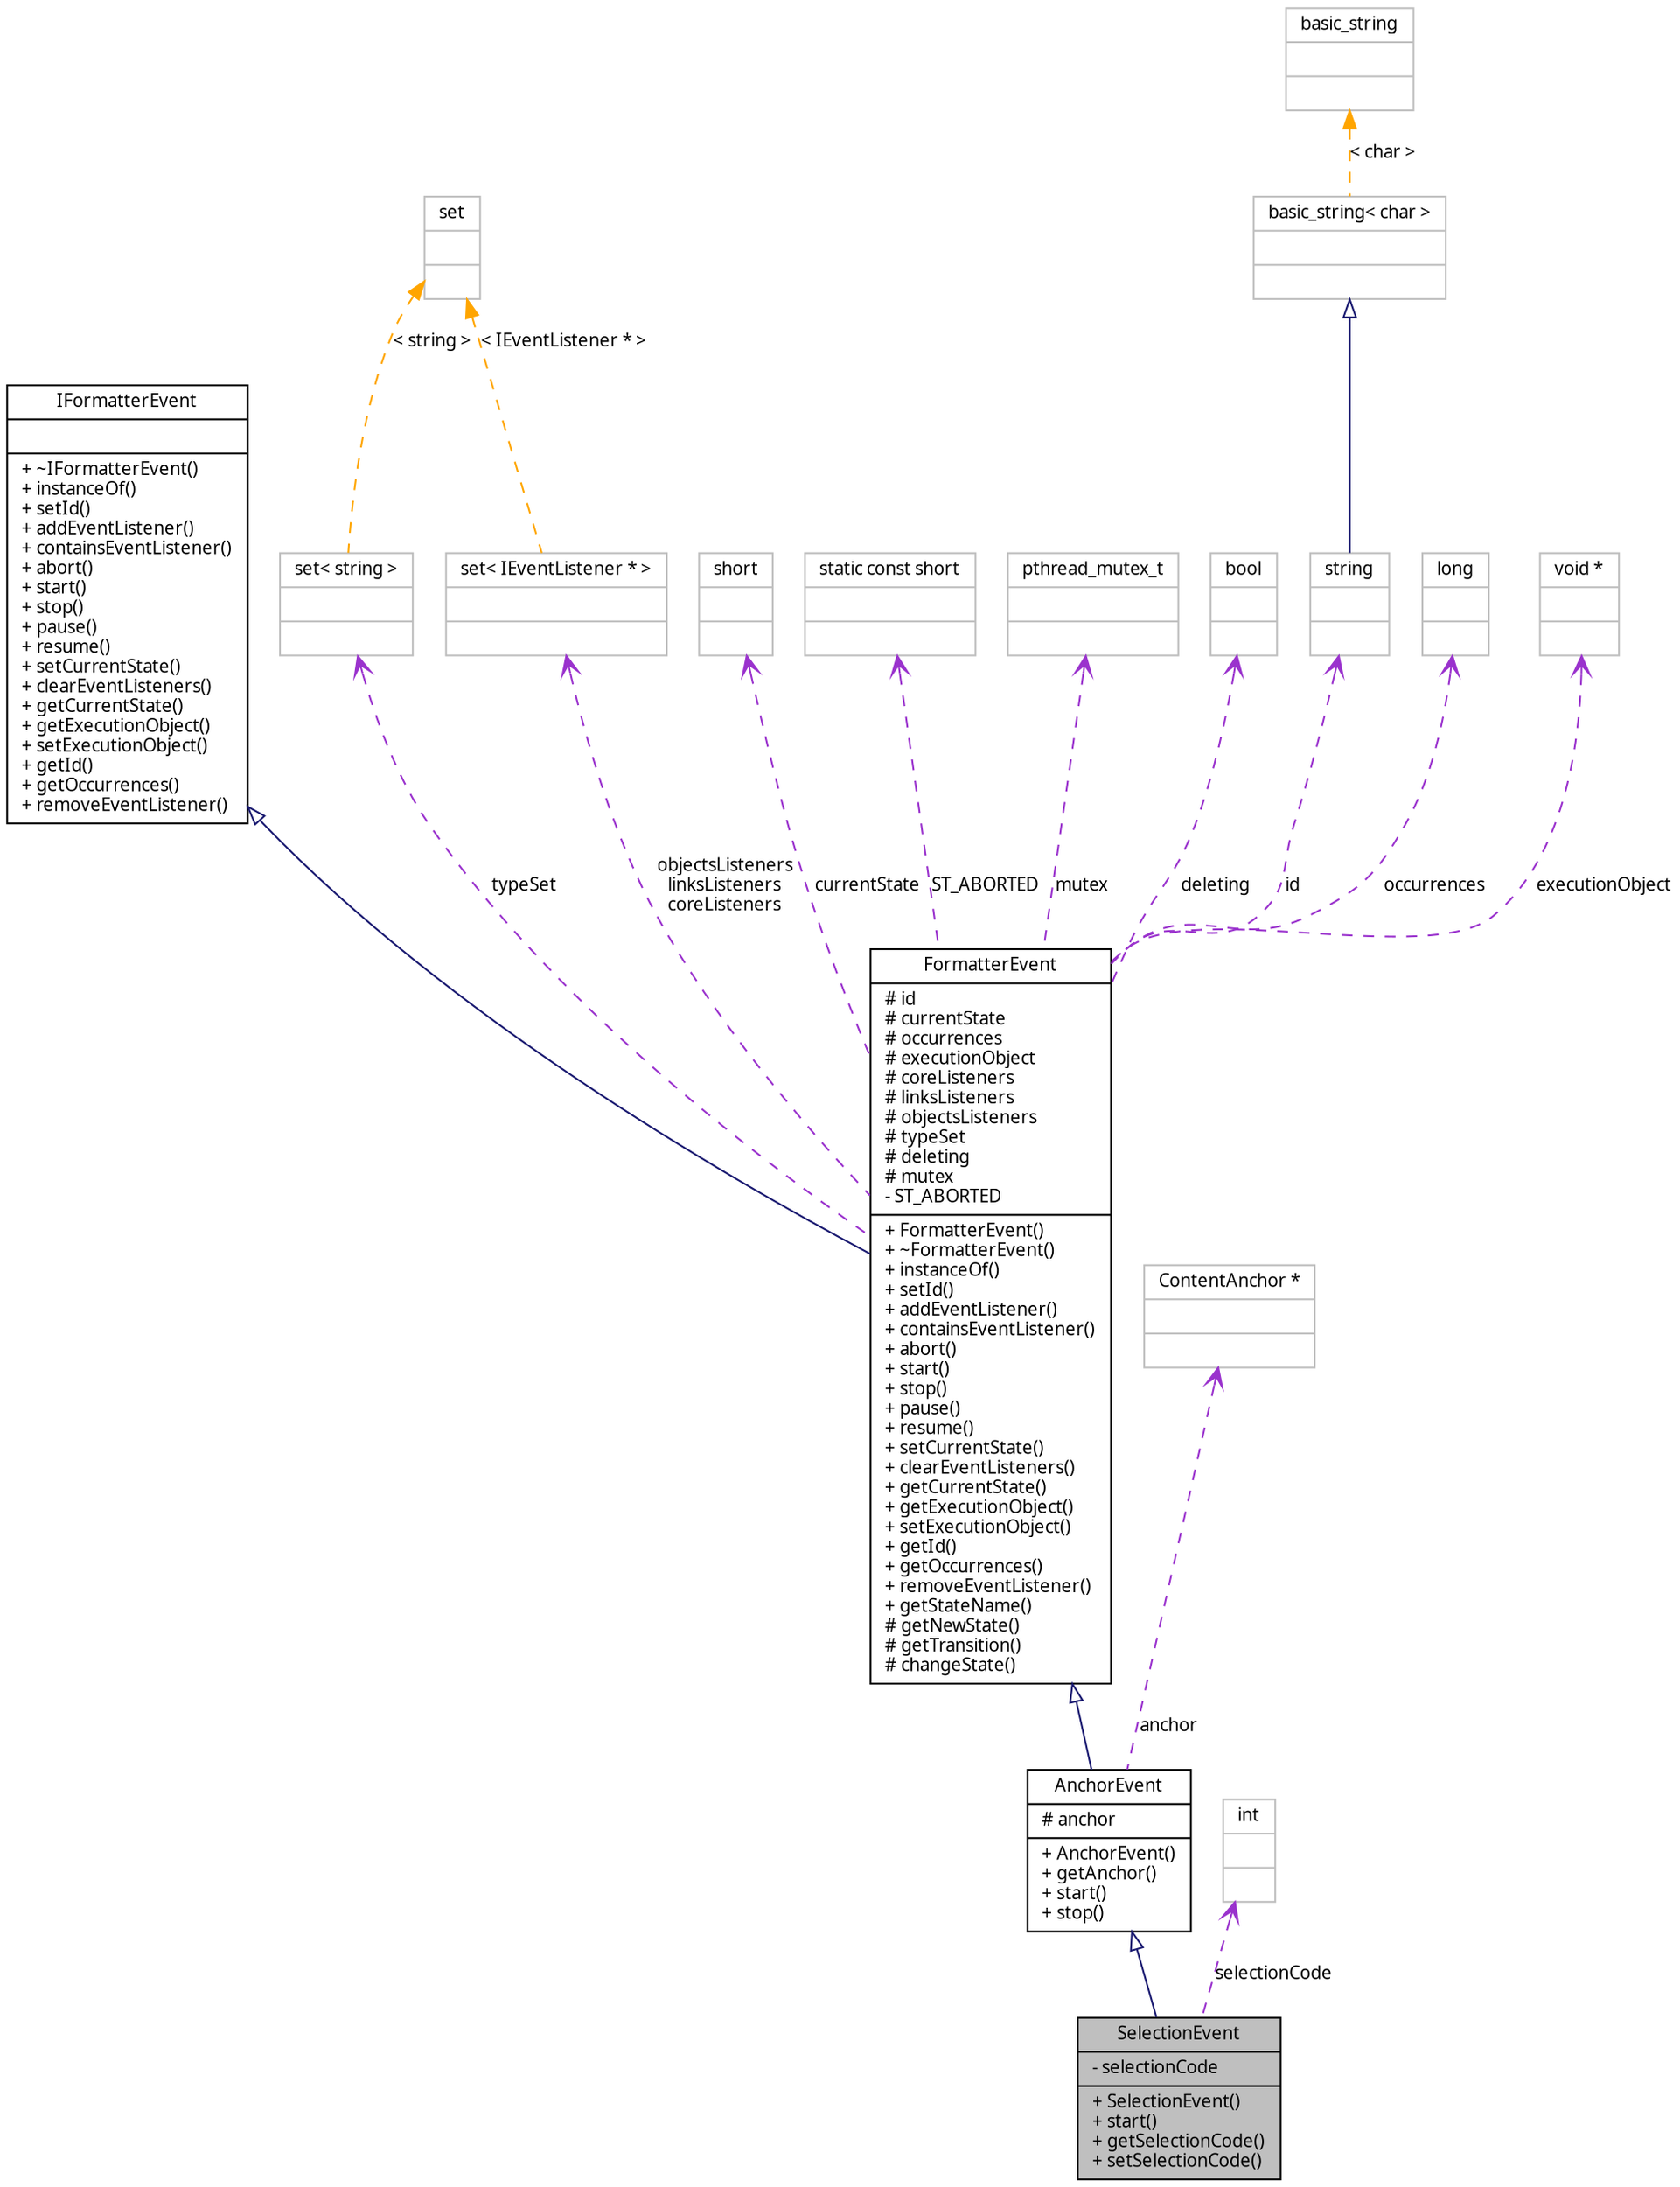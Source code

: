 digraph G
{
  edge [fontname="FreeSans.ttf",fontsize=10,labelfontname="FreeSans.ttf",labelfontsize=10];
  node [fontname="FreeSans.ttf",fontsize=10,shape=record];
  Node1 [label="{SelectionEvent\n|- selectionCode\l|+ SelectionEvent()\l+ start()\l+ getSelectionCode()\l+ setSelectionCode()\l}",height=0.2,width=0.4,color="black", fillcolor="grey75", style="filled" fontcolor="black"];
  Node2 -> Node1 [dir=back,color="midnightblue",fontsize=10,style="solid",arrowtail="empty"];
  Node2 [label="{AnchorEvent\n|# anchor\l|+ AnchorEvent()\l+ getAnchor()\l+ start()\l+ stop()\l}",height=0.2,width=0.4,color="black", fillcolor="white", style="filled",URL="$classbr_1_1pucrio_1_1telemidia_1_1ginga_1_1ncl_1_1model_1_1event_1_1AnchorEvent.html"];
  Node3 -> Node2 [dir=back,color="midnightblue",fontsize=10,style="solid",arrowtail="empty"];
  Node3 [label="{FormatterEvent\n|# id\l# currentState\l# occurrences\l# executionObject\l# coreListeners\l# linksListeners\l# objectsListeners\l# typeSet\l# deleting\l# mutex\l- ST_ABORTED\l|+ FormatterEvent()\l+ ~FormatterEvent()\l+ instanceOf()\l+ setId()\l+ addEventListener()\l+ containsEventListener()\l+ abort()\l+ start()\l+ stop()\l+ pause()\l+ resume()\l+ setCurrentState()\l+ clearEventListeners()\l+ getCurrentState()\l+ getExecutionObject()\l+ setExecutionObject()\l+ getId()\l+ getOccurrences()\l+ removeEventListener()\l+ getStateName()\l# getNewState()\l# getTransition()\l# changeState()\l}",height=0.2,width=0.4,color="black", fillcolor="white", style="filled",URL="$classbr_1_1pucrio_1_1telemidia_1_1ginga_1_1ncl_1_1model_1_1event_1_1FormatterEvent.html"];
  Node4 -> Node3 [dir=back,color="midnightblue",fontsize=10,style="solid",arrowtail="empty"];
  Node4 [label="{IFormatterEvent\n||+ ~IFormatterEvent()\l+ instanceOf()\l+ setId()\l+ addEventListener()\l+ containsEventListener()\l+ abort()\l+ start()\l+ stop()\l+ pause()\l+ resume()\l+ setCurrentState()\l+ clearEventListeners()\l+ getCurrentState()\l+ getExecutionObject()\l+ setExecutionObject()\l+ getId()\l+ getOccurrences()\l+ removeEventListener()\l}",height=0.2,width=0.4,color="black", fillcolor="white", style="filled",URL="$classbr_1_1pucrio_1_1telemidia_1_1ginga_1_1ncl_1_1model_1_1event_1_1IFormatterEvent.html"];
  Node5 -> Node3 [dir=back,color="darkorchid3",fontsize=10,style="dashed",label="typeSet",arrowtail="open"];
  Node5 [label="{set\< string \>\n||}",height=0.2,width=0.4,color="grey75", fillcolor="white", style="filled"];
  Node6 -> Node5 [dir=back,color="orange",fontsize=10,style="dashed",label="\< string \>"];
  Node6 [label="{set\n||}",height=0.2,width=0.4,color="grey75", fillcolor="white", style="filled",tooltip="STL class."];
  Node7 -> Node3 [dir=back,color="darkorchid3",fontsize=10,style="dashed",label="currentState",arrowtail="open"];
  Node7 [label="{short\n||}",height=0.2,width=0.4,color="grey75", fillcolor="white", style="filled"];
  Node8 -> Node3 [dir=back,color="darkorchid3",fontsize=10,style="dashed",label="ST_ABORTED",arrowtail="open"];
  Node8 [label="{static const short\n||}",height=0.2,width=0.4,color="grey75", fillcolor="white", style="filled"];
  Node9 -> Node3 [dir=back,color="darkorchid3",fontsize=10,style="dashed",label="mutex",arrowtail="open"];
  Node9 [label="{pthread_mutex_t\n||}",height=0.2,width=0.4,color="grey75", fillcolor="white", style="filled"];
  Node10 -> Node3 [dir=back,color="darkorchid3",fontsize=10,style="dashed",label="deleting",arrowtail="open"];
  Node10 [label="{bool\n||}",height=0.2,width=0.4,color="grey75", fillcolor="white", style="filled"];
  Node11 -> Node3 [dir=back,color="darkorchid3",fontsize=10,style="dashed",label="id",arrowtail="open"];
  Node11 [label="{string\n||}",height=0.2,width=0.4,color="grey75", fillcolor="white", style="filled",tooltip="STL class."];
  Node12 -> Node11 [dir=back,color="midnightblue",fontsize=10,style="solid",arrowtail="empty"];
  Node12 [label="{basic_string\< char \>\n||}",height=0.2,width=0.4,color="grey75", fillcolor="white", style="filled"];
  Node13 -> Node12 [dir=back,color="orange",fontsize=10,style="dashed",label="\< char \>"];
  Node13 [label="{basic_string\n||}",height=0.2,width=0.4,color="grey75", fillcolor="white", style="filled",tooltip="STL class."];
  Node14 -> Node3 [dir=back,color="darkorchid3",fontsize=10,style="dashed",label="objectsListeners\nlinksListeners\ncoreListeners",arrowtail="open"];
  Node14 [label="{set\< IEventListener * \>\n||}",height=0.2,width=0.4,color="grey75", fillcolor="white", style="filled"];
  Node6 -> Node14 [dir=back,color="orange",fontsize=10,style="dashed",label="\< IEventListener * \>"];
  Node15 -> Node3 [dir=back,color="darkorchid3",fontsize=10,style="dashed",label="occurrences",arrowtail="open"];
  Node15 [label="{long\n||}",height=0.2,width=0.4,color="grey75", fillcolor="white", style="filled"];
  Node16 -> Node3 [dir=back,color="darkorchid3",fontsize=10,style="dashed",label="executionObject",arrowtail="open"];
  Node16 [label="{void *\n||}",height=0.2,width=0.4,color="grey75", fillcolor="white", style="filled"];
  Node17 -> Node2 [dir=back,color="darkorchid3",fontsize=10,style="dashed",label="anchor",arrowtail="open"];
  Node17 [label="{ContentAnchor *\n||}",height=0.2,width=0.4,color="grey75", fillcolor="white", style="filled"];
  Node18 -> Node1 [dir=back,color="darkorchid3",fontsize=10,style="dashed",label="selectionCode",arrowtail="open"];
  Node18 [label="{int\n||}",height=0.2,width=0.4,color="grey75", fillcolor="white", style="filled"];
}
